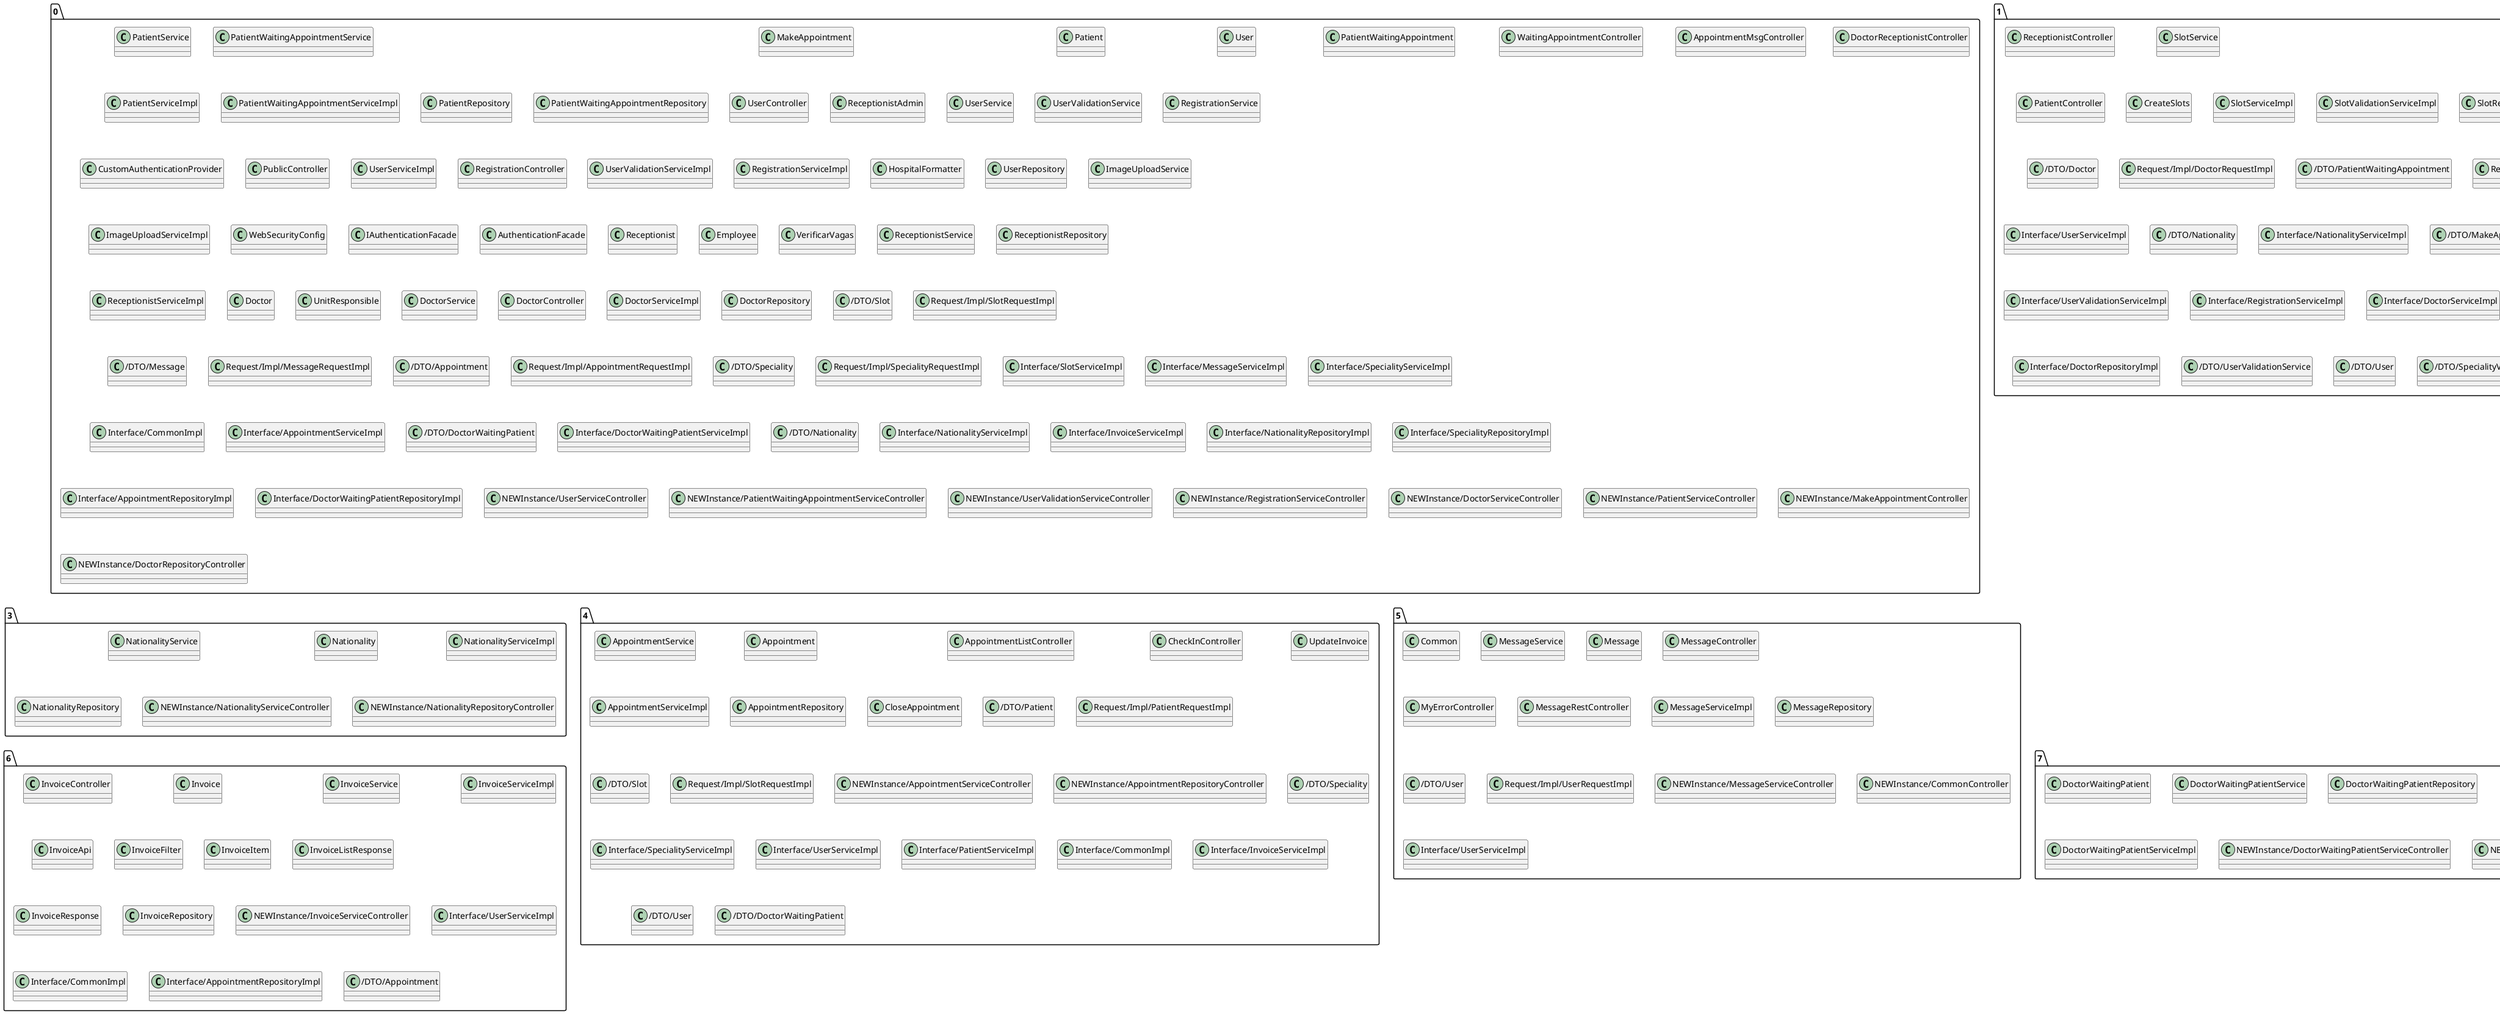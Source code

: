 @startuml
package 0 <<Folder>> {
Class 0.PatientService {
}
Class 0.PatientWaitingAppointmentService {
}
Class 0.MakeAppointment {
}
Class 0.Patient {
}
Class 0.User {
}
Class 0.PatientWaitingAppointment {
}
Class 0.WaitingAppointmentController {
}
Class 0.AppointmentMsgController {
}
Class 0.DoctorReceptionistController {
}
Class 0.PatientServiceImpl {
}
Class 0.PatientWaitingAppointmentServiceImpl {
}
Class 0.PatientRepository {
}
Class 0.PatientWaitingAppointmentRepository {
}
Class 0.UserController {
}
Class 0.ReceptionistAdmin {
}
Class 0.UserService {
}
Class 0.UserValidationService {
}
Class 0.RegistrationService {
}
Class 0.CustomAuthenticationProvider {
}
Class 0.PublicController {
}
Class 0.UserServiceImpl {
}
Class 0.RegistrationController {
}
Class 0.UserValidationServiceImpl {
}
Class 0.RegistrationServiceImpl {
}
Class 0.HospitalFormatter {
}
Class 0.UserRepository {
}
Class 0.ImageUploadService {
}
Class 0.ImageUploadServiceImpl {
}
Class 0.WebSecurityConfig {
}
Class 0.IAuthenticationFacade {
}
Class 0.AuthenticationFacade {
}
Class 0.Receptionist {
}
Class 0.Employee {
}
Class 0.VerificarVagas {
}
Class 0.ReceptionistService {
}
Class 0.ReceptionistRepository {
}
Class 0.ReceptionistServiceImpl {
}
Class 0.Doctor {
}
Class 0.UnitResponsible {
}
Class 0.DoctorService {
}
Class 0.DoctorController {
}
Class 0.DoctorServiceImpl {
}
Class 0.DoctorRepository {
}
Class 0./DTO/Slot {
}
Class 0.Request/Impl/SlotRequestImpl {
}
Class 0./DTO/Message {
}
Class 0.Request/Impl/MessageRequestImpl {
}
Class 0./DTO/Appointment {
}
Class 0.Request/Impl/AppointmentRequestImpl {
}
Class 0./DTO/Speciality {
}
Class 0.Request/Impl/SpecialityRequestImpl {
}
Class 0./DTO/Slot {
}
Class 0.Request/Impl/SlotRequestImpl {
}
Class 0.Interface/SlotServiceImpl {
}
Class 0.Interface/MessageServiceImpl {
}
Class 0.Interface/SpecialityServiceImpl {
}
Class 0.Interface/CommonImpl {
}
Class 0.Interface/CommonImpl {
}
Class 0.Interface/SlotServiceImpl {
}
Class 0.Interface/AppointmentServiceImpl {
}
Class 0.Interface/CommonImpl {
}
Class 0.Interface/AppointmentServiceImpl {
}
Class 0./DTO/DoctorWaitingPatient {
}
Class 0.Interface/DoctorWaitingPatientServiceImpl {
}
Class 0.Interface/SpecialityServiceImpl {
}
Class 0./DTO/Nationality {
}
Class 0.Interface/NationalityServiceImpl {
}
Class 0.Interface/SlotServiceImpl {
}
Class 0.Interface/DoctorWaitingPatientServiceImpl {
}
Class 0.Interface/InvoiceServiceImpl {
}
Class 0.Interface/CommonImpl {
}
Class 0.Interface/CommonImpl {
}
Class 0.Interface/NationalityServiceImpl {
}
Class 0.Interface/NationalityRepositoryImpl {
}
Class 0.Interface/SpecialityRepositoryImpl {
}
Class 0.Interface/SpecialityServiceImpl {
}
Class 0.Interface/SlotServiceImpl {
}
Class 0.Interface/MessageServiceImpl {
}
Class 0.Interface/AppointmentServiceImpl {
}
Class 0.Interface/CommonImpl {
}
Class 0.Interface/SpecialityRepositoryImpl {
}
Class 0.Interface/AppointmentRepositoryImpl {
}
Class 0.Interface/DoctorWaitingPatientRepositoryImpl {
}
Class 0.Interface/InvoiceServiceImpl {
}
Class 0.Interface/MessageServiceImpl {
}
Class 0.NEWInstance/UserServiceController {
}
Class 0.NEWInstance/PatientWaitingAppointmentServiceController {
}
Class 0.NEWInstance/UserValidationServiceController {
}
Class 0.NEWInstance/RegistrationServiceController {
}
Class 0.NEWInstance/DoctorServiceController {
}
Class 0.NEWInstance/PatientServiceController {
}
Class 0.NEWInstance/PatientWaitingAppointmentServiceController {
}
Class 0.NEWInstance/MakeAppointmentController {
}
Class 0.NEWInstance/PatientWaitingAppointmentServiceController {
}
Class 0.NEWInstance/UserServiceController {
}
Class 0.NEWInstance/PatientServiceController {
}
Class 0.NEWInstance/DoctorServiceController {
}
Class 0.NEWInstance/PatientWaitingAppointmentServiceController {
}
Class 0.NEWInstance/DoctorServiceController {
}
Class 0.NEWInstance/DoctorRepositoryController {
}
Class 0.NEWInstance/UserServiceController {
}
Class 0.NEWInstance/PatientServiceController {
}
Class 0.NEWInstance/UserServiceController {
}
Class 0.NEWInstance/UserServiceController {
}
Class 0.NEWInstance/UserServiceController {
}
}
package 1 <<Folder>> {
Class 1.ReceptionistController {
}
Class 1.SlotService {
}
Class 1.SlotValidationService {
}
Class 1.Day {
}
Class 1.Slot {
}
Class 1.TimeInterval {
}
Class 1.Calendar {
}
Class 1.PatientController {
}
Class 1.CreateSlots {
}
Class 1.SlotServiceImpl {
}
Class 1.SlotValidationServiceImpl {
}
Class 1.SlotRepository {
}
Class 1./DTO/Appointment {
}
Class 1.Request/Impl/AppointmentRequestImpl {
}
Class 1./DTO/Doctor {
}
Class 1.Request/Impl/DoctorRequestImpl {
}
Class 1./DTO/PatientWaitingAppointment {
}
Class 1.Request/Impl/PatientWaitingAppointmentRequestImpl {
}
Class 1.NEWInstance/SlotServiceController {
}
Class 1.NEWInstance/SlotServiceController {
}
Class 1.NEWInstance/SlotServiceController {
}
Class 1.NEWInstance/SlotServiceController {
}
Class 1./DTO/Speciality {
}
Class 1.Interface/SpecialityServiceImpl {
}
Class 1.Interface/UserServiceImpl {
}
Class 1./DTO/Nationality {
}
Class 1.Interface/NationalityServiceImpl {
}
Class 1./DTO/MakeAppointment {
}
Class 1.Interface/AppointmentServiceImpl {
}
Class 1.Interface/PatientWaitingAppointmentServiceImpl {
}
Class 1.Interface/SpecialityValidationServiceImpl {
}
Class 1.Interface/UserValidationServiceImpl {
}
Class 1.Interface/RegistrationServiceImpl {
}
Class 1.Interface/DoctorServiceImpl {
}
Class 1.Interface/PatientServiceImpl {
}
Class 1.Interface/PatientWaitingAppointmentServiceImpl {
}
Class 1.Interface/CommonImpl {
}
Class 1.Interface/MakeAppointmentImpl {
}
Class 1.Interface/MessageServiceImpl {
}
Class 1.Interface/AppointmentServiceImpl {
}
Class 1.Interface/PatientWaitingAppointmentServiceImpl {
}
Class 1.Interface/SpecialityServiceImpl {
}
Class 1.Interface/UserServiceImpl {
}
Class 1.Interface/PatientServiceImpl {
}
Class 1.Interface/DoctorServiceImpl {
}
Class 1.Interface/PatientWaitingAppointmentServiceImpl {
}
Class 1.Interface/CommonImpl {
}
Class 1.Interface/DoctorServiceImpl {
}
Class 1.Interface/DoctorRepositoryImpl {
}
Class 1./DTO/UserValidationService {
}
Class 1./DTO/User {
}
Class 1./DTO/SpecialityValidationService {
}
}
package 2 <<Folder>> {
Class 2.SpecialityService {
}
Class 2.SpecialityValidationService {
}
Class 2.Speciality {
}
Class 2.SpecialityServiceImpl {
}
Class 2.SpecialityValidationServiceImpl {
}
Class 2.SpecialityRepository {
}
Class 2./DTO/Doctor {
}
Class 2.Request/Impl/DoctorRequestImpl {
}
Class 2.NEWInstance/SpecialityServiceController {
}
Class 2.NEWInstance/SpecialityServiceController {
}
Class 2.NEWInstance/SpecialityRepositoryController {
}
Class 2.NEWInstance/SpecialityServiceController {
}
Class 2.NEWInstance/SpecialityRepositoryController {
}
Class 2.NEWInstance/SpecialityServiceController {
}
Class 2.NEWInstance/SpecialityValidationServiceController {
}
Class 2.NEWInstance/SpecialityServiceController {
}
Class 2.NEWInstance/SpecialityServiceController {
}
Class 2.NEWInstance/SpecialityServiceController {
}
}
package 3 <<Folder>> {
Class 3.NationalityService {
}
Class 3.Nationality {
}
Class 3.NationalityServiceImpl {
}
Class 3.NationalityRepository {
}
Class 3.NEWInstance/NationalityServiceController {
}
Class 3.NEWInstance/NationalityServiceController {
}
Class 3.NEWInstance/NationalityRepositoryController {
}
Class 3.NEWInstance/NationalityServiceController {
}
}
package 4 <<Folder>> {
Class 4.AppointmentService {
}
Class 4.Appointment {
}
Class 4.AppointmentListController {
}
Class 4.CheckInController {
}
Class 4.UpdateInvoice {
}
Class 4.AppointmentServiceImpl {
}
Class 4.AppointmentRepository {
}
Class 4.CloseAppointment {
}
Class 4./DTO/Patient {
}
Class 4.Request/Impl/PatientRequestImpl {
}
Class 4./DTO/Slot {
}
Class 4.Request/Impl/SlotRequestImpl {
}
Class 4.NEWInstance/AppointmentServiceController {
}
Class 4.NEWInstance/AppointmentServiceController {
}
Class 4.NEWInstance/AppointmentServiceController {
}
Class 4.NEWInstance/AppointmentRepositoryController {
}
Class 4.NEWInstance/AppointmentServiceController {
}
Class 4.NEWInstance/AppointmentServiceController {
}
Class 4./DTO/Speciality {
}
Class 4.Interface/SpecialityServiceImpl {
}
Class 4.Interface/UserServiceImpl {
}
Class 4.Interface/PatientServiceImpl {
}
Class 4.Interface/CommonImpl {
}
Class 4.Interface/UserServiceImpl {
}
Class 4.Interface/SpecialityServiceImpl {
}
Class 4.Interface/CommonImpl {
}
Class 4.Interface/InvoiceServiceImpl {
}
Class 4.NEWInstance/AppointmentRepositoryController {
}
Class 4./DTO/User {
}
Class 4./DTO/DoctorWaitingPatient {
}
}
package 5 <<Folder>> {
Class 5.Common {
}
Class 5.MessageService {
}
Class 5.Message {
}
Class 5.MessageController {
}
Class 5.MyErrorController {
}
Class 5.MessageRestController {
}
Class 5.MessageServiceImpl {
}
Class 5.MessageRepository {
}
Class 5./DTO/User {
}
Class 5.Request/Impl/UserRequestImpl {
}
Class 5.NEWInstance/MessageServiceController {
}
Class 5.NEWInstance/CommonController {
}
Class 5.NEWInstance/CommonController {
}
Class 5.NEWInstance/CommonController {
}
Class 5.NEWInstance/CommonController {
}
Class 5.NEWInstance/CommonController {
}
Class 5.NEWInstance/MessageServiceController {
}
Class 5.NEWInstance/CommonController {
}
Class 5.NEWInstance/MessageServiceController {
}
Class 5.NEWInstance/CommonController {
}
Class 5.NEWInstance/MessageServiceController {
}
Class 5.NEWInstance/CommonController {
}
Class 5.NEWInstance/CommonController {
}
Class 5.NEWInstance/CommonController {
}
Class 5.Interface/UserServiceImpl {
}
Class 5.NEWInstance/CommonController {
}
}
package 6 <<Folder>> {
Class 6.InvoiceController {
}
Class 6.Invoice {
}
Class 6.InvoiceService {
}
Class 6.InvoiceServiceImpl {
}
Class 6.InvoiceApi {
}
Class 6.InvoiceFilter {
}
Class 6.InvoiceItem {
}
Class 6.InvoiceListResponse {
}
Class 6.InvoiceResponse {
}
Class 6.InvoiceRepository {
}
Class 6.NEWInstance/InvoiceServiceController {
}
Class 6.NEWInstance/InvoiceServiceController {
}
Class 6.NEWInstance/InvoiceServiceController {
}
Class 6.Interface/UserServiceImpl {
}
Class 6.Interface/CommonImpl {
}
Class 6.Interface/AppointmentRepositoryImpl {
}
Class 6./DTO/Appointment {
}
}
package 7 <<Folder>> {
Class 7.DoctorWaitingPatient {
}
Class 7.DoctorWaitingPatientService {
}
Class 7.DoctorWaitingPatientRepository {
}
Class 7.DoctorWaitingPatientServiceImpl {
}
Class 7.NEWInstance/DoctorWaitingPatientServiceController {
}
Class 7.NEWInstance/DoctorWaitingPatientServiceController {
}
Class 7.NEWInstance/DoctorWaitingPatientRepositoryController {
}
}
@enduml
